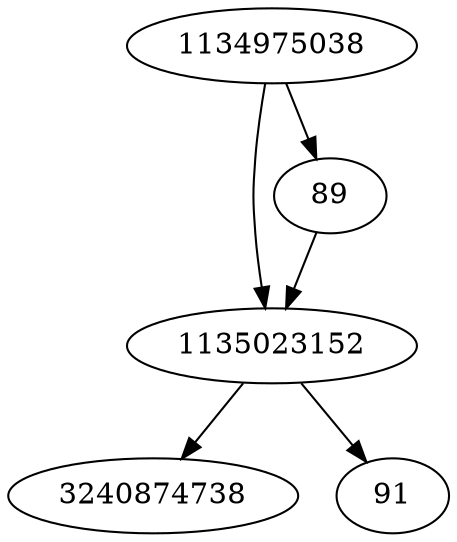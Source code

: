 strict digraph  {
1135023152;
3240874738;
89;
91;
1134975038;
1135023152 -> 3240874738;
1135023152 -> 91;
89 -> 1135023152;
1134975038 -> 1135023152;
1134975038 -> 89;
}
